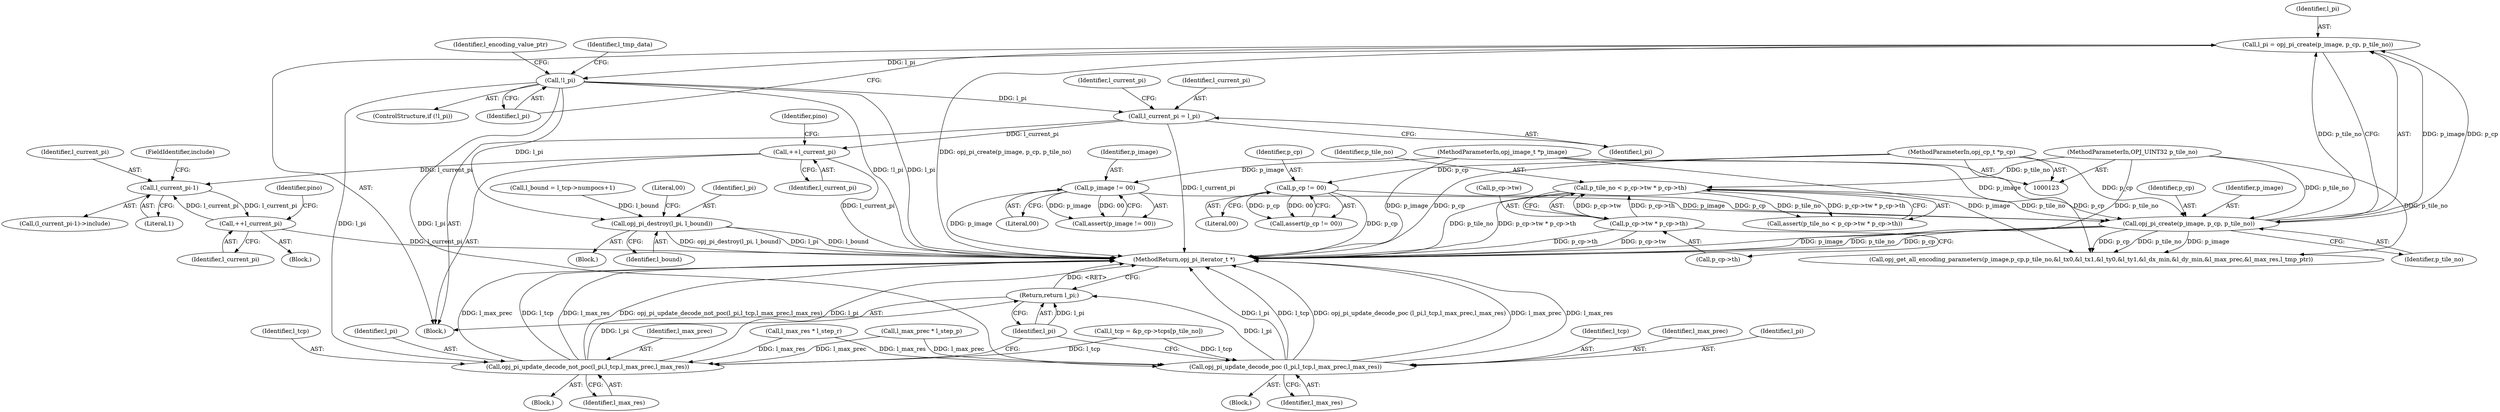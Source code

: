digraph "0_openjpeg_c16bc057ba3f125051c9966cf1f5b68a05681de4@API" {
"1000251" [label="(Call,l_pi = opj_pi_create(p_image, p_cp, p_tile_no))"];
"1000253" [label="(Call,opj_pi_create(p_image, p_cp, p_tile_no))"];
"1000180" [label="(Call,p_image != 00)"];
"1000124" [label="(MethodParameterIn,opj_image_t *p_image)"];
"1000176" [label="(Call,p_cp != 00)"];
"1000125" [label="(MethodParameterIn,opj_cp_t *p_cp)"];
"1000184" [label="(Call,p_tile_no < p_cp->tw * p_cp->th)"];
"1000126" [label="(MethodParameterIn,OPJ_UINT32 p_tile_no)"];
"1000186" [label="(Call,p_cp->tw * p_cp->th)"];
"1000258" [label="(Call,!l_pi)"];
"1000331" [label="(Call,l_current_pi = l_pi)"];
"1000521" [label="(Call,++l_current_pi)"];
"1000678" [label="(Call,l_current_pi-1)"];
"1000682" [label="(Call,++l_current_pi)"];
"1000376" [label="(Call,opj_pi_destroy(l_pi, l_bound))"];
"1000699" [label="(Call,opj_pi_update_decode_poc (l_pi,l_tcp,l_max_prec,l_max_res))"];
"1000711" [label="(Return,return l_pi;)"];
"1000706" [label="(Call,opj_pi_update_decode_not_poc(l_pi,l_tcp,l_max_prec,l_max_res))"];
"1000268" [label="(Identifier,l_encoding_value_ptr)"];
"1000711" [label="(Return,return l_pi;)"];
"1000184" [label="(Call,p_tile_no < p_cp->tw * p_cp->th)"];
"1000683" [label="(Identifier,l_current_pi)"];
"1000699" [label="(Call,opj_pi_update_decode_poc (l_pi,l_tcp,l_max_prec,l_max_res))"];
"1000681" [label="(FieldIdentifier,include)"];
"1000125" [label="(MethodParameterIn,opj_cp_t *p_cp)"];
"1000705" [label="(Block,)"];
"1000182" [label="(Literal,00)"];
"1000179" [label="(Call,assert(p_image != 00))"];
"1000332" [label="(Identifier,l_current_pi)"];
"1000251" [label="(Call,l_pi = opj_pi_create(p_image, p_cp, p_tile_no))"];
"1000333" [label="(Identifier,l_pi)"];
"1000371" [label="(Block,)"];
"1000525" [label="(Identifier,pino)"];
"1000180" [label="(Call,p_image != 00)"];
"1000127" [label="(Block,)"];
"1000380" [label="(Literal,00)"];
"1000253" [label="(Call,opj_pi_create(p_image, p_cp, p_tile_no))"];
"1000256" [label="(Identifier,p_tile_no)"];
"1000124" [label="(MethodParameterIn,opj_image_t *p_image)"];
"1000258" [label="(Call,!l_pi)"];
"1000178" [label="(Literal,00)"];
"1000680" [label="(Literal,1)"];
"1000255" [label="(Identifier,p_cp)"];
"1000193" [label="(Call,l_tcp = &p_cp->tcps[p_tile_no])"];
"1000328" [label="(Call,l_max_res * l_step_r)"];
"1000677" [label="(Call,(l_current_pi-1)->include)"];
"1000708" [label="(Identifier,l_tcp)"];
"1000190" [label="(Call,p_cp->th)"];
"1000376" [label="(Call,opj_pi_destroy(l_pi, l_bound))"];
"1000254" [label="(Identifier,p_image)"];
"1000186" [label="(Call,p_cp->tw * p_cp->th)"];
"1000531" [label="(Identifier,pino)"];
"1000701" [label="(Identifier,l_tcp)"];
"1000176" [label="(Call,p_cp != 00)"];
"1000187" [label="(Call,p_cp->tw)"];
"1000257" [label="(ControlStructure,if (!l_pi))"];
"1000262" [label="(Identifier,l_tmp_data)"];
"1000522" [label="(Identifier,l_current_pi)"];
"1000707" [label="(Identifier,l_pi)"];
"1000679" [label="(Identifier,l_current_pi)"];
"1000377" [label="(Identifier,l_pi)"];
"1000713" [label="(MethodReturn,opj_pi_iterator_t *)"];
"1000175" [label="(Call,assert(p_cp != 00))"];
"1000259" [label="(Identifier,l_pi)"];
"1000183" [label="(Call,assert(p_tile_no < p_cp->tw * p_cp->th))"];
"1000532" [label="(Block,)"];
"1000698" [label="(Block,)"];
"1000378" [label="(Identifier,l_bound)"];
"1000336" [label="(Identifier,l_current_pi)"];
"1000185" [label="(Identifier,p_tile_no)"];
"1000181" [label="(Identifier,p_image)"];
"1000201" [label="(Call,l_bound = l_tcp->numpocs+1)"];
"1000682" [label="(Call,++l_current_pi)"];
"1000252" [label="(Identifier,l_pi)"];
"1000177" [label="(Identifier,p_cp)"];
"1000706" [label="(Call,opj_pi_update_decode_not_poc(l_pi,l_tcp,l_max_prec,l_max_res))"];
"1000678" [label="(Call,l_current_pi-1)"];
"1000316" [label="(Call,l_max_prec * l_step_p)"];
"1000331" [label="(Call,l_current_pi = l_pi)"];
"1000702" [label="(Identifier,l_max_prec)"];
"1000521" [label="(Call,++l_current_pi)"];
"1000712" [label="(Identifier,l_pi)"];
"1000709" [label="(Identifier,l_max_prec)"];
"1000126" [label="(MethodParameterIn,OPJ_UINT32 p_tile_no)"];
"1000700" [label="(Identifier,l_pi)"];
"1000710" [label="(Identifier,l_max_res)"];
"1000703" [label="(Identifier,l_max_res)"];
"1000290" [label="(Call,opj_get_all_encoding_parameters(p_image,p_cp,p_tile_no,&l_tx0,&l_tx1,&l_ty0,&l_ty1,&l_dx_min,&l_dy_min,&l_max_prec,&l_max_res,l_tmp_ptr))"];
"1000251" -> "1000127"  [label="AST: "];
"1000251" -> "1000253"  [label="CFG: "];
"1000252" -> "1000251"  [label="AST: "];
"1000253" -> "1000251"  [label="AST: "];
"1000259" -> "1000251"  [label="CFG: "];
"1000251" -> "1000713"  [label="DDG: opj_pi_create(p_image, p_cp, p_tile_no)"];
"1000253" -> "1000251"  [label="DDG: p_image"];
"1000253" -> "1000251"  [label="DDG: p_cp"];
"1000253" -> "1000251"  [label="DDG: p_tile_no"];
"1000251" -> "1000258"  [label="DDG: l_pi"];
"1000253" -> "1000256"  [label="CFG: "];
"1000254" -> "1000253"  [label="AST: "];
"1000255" -> "1000253"  [label="AST: "];
"1000256" -> "1000253"  [label="AST: "];
"1000253" -> "1000713"  [label="DDG: p_cp"];
"1000253" -> "1000713"  [label="DDG: p_image"];
"1000253" -> "1000713"  [label="DDG: p_tile_no"];
"1000180" -> "1000253"  [label="DDG: p_image"];
"1000124" -> "1000253"  [label="DDG: p_image"];
"1000176" -> "1000253"  [label="DDG: p_cp"];
"1000125" -> "1000253"  [label="DDG: p_cp"];
"1000184" -> "1000253"  [label="DDG: p_tile_no"];
"1000126" -> "1000253"  [label="DDG: p_tile_no"];
"1000253" -> "1000290"  [label="DDG: p_image"];
"1000253" -> "1000290"  [label="DDG: p_cp"];
"1000253" -> "1000290"  [label="DDG: p_tile_no"];
"1000180" -> "1000179"  [label="AST: "];
"1000180" -> "1000182"  [label="CFG: "];
"1000181" -> "1000180"  [label="AST: "];
"1000182" -> "1000180"  [label="AST: "];
"1000179" -> "1000180"  [label="CFG: "];
"1000180" -> "1000713"  [label="DDG: p_image"];
"1000180" -> "1000179"  [label="DDG: p_image"];
"1000180" -> "1000179"  [label="DDG: 00"];
"1000124" -> "1000180"  [label="DDG: p_image"];
"1000124" -> "1000123"  [label="AST: "];
"1000124" -> "1000713"  [label="DDG: p_image"];
"1000124" -> "1000290"  [label="DDG: p_image"];
"1000176" -> "1000175"  [label="AST: "];
"1000176" -> "1000178"  [label="CFG: "];
"1000177" -> "1000176"  [label="AST: "];
"1000178" -> "1000176"  [label="AST: "];
"1000175" -> "1000176"  [label="CFG: "];
"1000176" -> "1000713"  [label="DDG: p_cp"];
"1000176" -> "1000175"  [label="DDG: p_cp"];
"1000176" -> "1000175"  [label="DDG: 00"];
"1000125" -> "1000176"  [label="DDG: p_cp"];
"1000125" -> "1000123"  [label="AST: "];
"1000125" -> "1000713"  [label="DDG: p_cp"];
"1000125" -> "1000290"  [label="DDG: p_cp"];
"1000184" -> "1000183"  [label="AST: "];
"1000184" -> "1000186"  [label="CFG: "];
"1000185" -> "1000184"  [label="AST: "];
"1000186" -> "1000184"  [label="AST: "];
"1000183" -> "1000184"  [label="CFG: "];
"1000184" -> "1000713"  [label="DDG: p_cp->tw * p_cp->th"];
"1000184" -> "1000713"  [label="DDG: p_tile_no"];
"1000184" -> "1000183"  [label="DDG: p_tile_no"];
"1000184" -> "1000183"  [label="DDG: p_cp->tw * p_cp->th"];
"1000126" -> "1000184"  [label="DDG: p_tile_no"];
"1000186" -> "1000184"  [label="DDG: p_cp->tw"];
"1000186" -> "1000184"  [label="DDG: p_cp->th"];
"1000126" -> "1000123"  [label="AST: "];
"1000126" -> "1000713"  [label="DDG: p_tile_no"];
"1000126" -> "1000290"  [label="DDG: p_tile_no"];
"1000186" -> "1000190"  [label="CFG: "];
"1000187" -> "1000186"  [label="AST: "];
"1000190" -> "1000186"  [label="AST: "];
"1000186" -> "1000713"  [label="DDG: p_cp->tw"];
"1000186" -> "1000713"  [label="DDG: p_cp->th"];
"1000258" -> "1000257"  [label="AST: "];
"1000258" -> "1000259"  [label="CFG: "];
"1000259" -> "1000258"  [label="AST: "];
"1000262" -> "1000258"  [label="CFG: "];
"1000268" -> "1000258"  [label="CFG: "];
"1000258" -> "1000713"  [label="DDG: l_pi"];
"1000258" -> "1000713"  [label="DDG: !l_pi"];
"1000258" -> "1000331"  [label="DDG: l_pi"];
"1000258" -> "1000376"  [label="DDG: l_pi"];
"1000258" -> "1000699"  [label="DDG: l_pi"];
"1000258" -> "1000706"  [label="DDG: l_pi"];
"1000331" -> "1000127"  [label="AST: "];
"1000331" -> "1000333"  [label="CFG: "];
"1000332" -> "1000331"  [label="AST: "];
"1000333" -> "1000331"  [label="AST: "];
"1000336" -> "1000331"  [label="CFG: "];
"1000331" -> "1000713"  [label="DDG: l_current_pi"];
"1000331" -> "1000521"  [label="DDG: l_current_pi"];
"1000521" -> "1000127"  [label="AST: "];
"1000521" -> "1000522"  [label="CFG: "];
"1000522" -> "1000521"  [label="AST: "];
"1000525" -> "1000521"  [label="CFG: "];
"1000521" -> "1000713"  [label="DDG: l_current_pi"];
"1000521" -> "1000678"  [label="DDG: l_current_pi"];
"1000678" -> "1000677"  [label="AST: "];
"1000678" -> "1000680"  [label="CFG: "];
"1000679" -> "1000678"  [label="AST: "];
"1000680" -> "1000678"  [label="AST: "];
"1000681" -> "1000678"  [label="CFG: "];
"1000682" -> "1000678"  [label="DDG: l_current_pi"];
"1000678" -> "1000682"  [label="DDG: l_current_pi"];
"1000682" -> "1000532"  [label="AST: "];
"1000682" -> "1000683"  [label="CFG: "];
"1000683" -> "1000682"  [label="AST: "];
"1000531" -> "1000682"  [label="CFG: "];
"1000682" -> "1000713"  [label="DDG: l_current_pi"];
"1000376" -> "1000371"  [label="AST: "];
"1000376" -> "1000378"  [label="CFG: "];
"1000377" -> "1000376"  [label="AST: "];
"1000378" -> "1000376"  [label="AST: "];
"1000380" -> "1000376"  [label="CFG: "];
"1000376" -> "1000713"  [label="DDG: opj_pi_destroy(l_pi, l_bound)"];
"1000376" -> "1000713"  [label="DDG: l_pi"];
"1000376" -> "1000713"  [label="DDG: l_bound"];
"1000201" -> "1000376"  [label="DDG: l_bound"];
"1000699" -> "1000698"  [label="AST: "];
"1000699" -> "1000703"  [label="CFG: "];
"1000700" -> "1000699"  [label="AST: "];
"1000701" -> "1000699"  [label="AST: "];
"1000702" -> "1000699"  [label="AST: "];
"1000703" -> "1000699"  [label="AST: "];
"1000712" -> "1000699"  [label="CFG: "];
"1000699" -> "1000713"  [label="DDG: l_pi"];
"1000699" -> "1000713"  [label="DDG: l_tcp"];
"1000699" -> "1000713"  [label="DDG: opj_pi_update_decode_poc (l_pi,l_tcp,l_max_prec,l_max_res)"];
"1000699" -> "1000713"  [label="DDG: l_max_prec"];
"1000699" -> "1000713"  [label="DDG: l_max_res"];
"1000193" -> "1000699"  [label="DDG: l_tcp"];
"1000316" -> "1000699"  [label="DDG: l_max_prec"];
"1000328" -> "1000699"  [label="DDG: l_max_res"];
"1000699" -> "1000711"  [label="DDG: l_pi"];
"1000711" -> "1000127"  [label="AST: "];
"1000711" -> "1000712"  [label="CFG: "];
"1000712" -> "1000711"  [label="AST: "];
"1000713" -> "1000711"  [label="CFG: "];
"1000711" -> "1000713"  [label="DDG: <RET>"];
"1000712" -> "1000711"  [label="DDG: l_pi"];
"1000706" -> "1000711"  [label="DDG: l_pi"];
"1000706" -> "1000705"  [label="AST: "];
"1000706" -> "1000710"  [label="CFG: "];
"1000707" -> "1000706"  [label="AST: "];
"1000708" -> "1000706"  [label="AST: "];
"1000709" -> "1000706"  [label="AST: "];
"1000710" -> "1000706"  [label="AST: "];
"1000712" -> "1000706"  [label="CFG: "];
"1000706" -> "1000713"  [label="DDG: l_max_prec"];
"1000706" -> "1000713"  [label="DDG: l_tcp"];
"1000706" -> "1000713"  [label="DDG: l_max_res"];
"1000706" -> "1000713"  [label="DDG: opj_pi_update_decode_not_poc(l_pi,l_tcp,l_max_prec,l_max_res)"];
"1000706" -> "1000713"  [label="DDG: l_pi"];
"1000193" -> "1000706"  [label="DDG: l_tcp"];
"1000316" -> "1000706"  [label="DDG: l_max_prec"];
"1000328" -> "1000706"  [label="DDG: l_max_res"];
}
